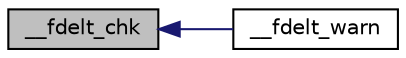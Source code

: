 digraph "__fdelt_chk"
{
  edge [fontname="Helvetica",fontsize="10",labelfontname="Helvetica",labelfontsize="10"];
  node [fontname="Helvetica",fontsize="10",shape=record];
  rankdir="LR";
  Node582 [label="__fdelt_chk",height=0.2,width=0.4,color="black", fillcolor="grey75", style="filled", fontcolor="black"];
  Node582 -> Node583 [dir="back",color="midnightblue",fontsize="10",style="solid",fontname="Helvetica"];
  Node583 [label="__fdelt_warn",height=0.2,width=0.4,color="black", fillcolor="white", style="filled",URL="$d5/d9f/glibc__compat_8cpp.html#a1328f53597b071dd4f8333c9ad609883"];
}
